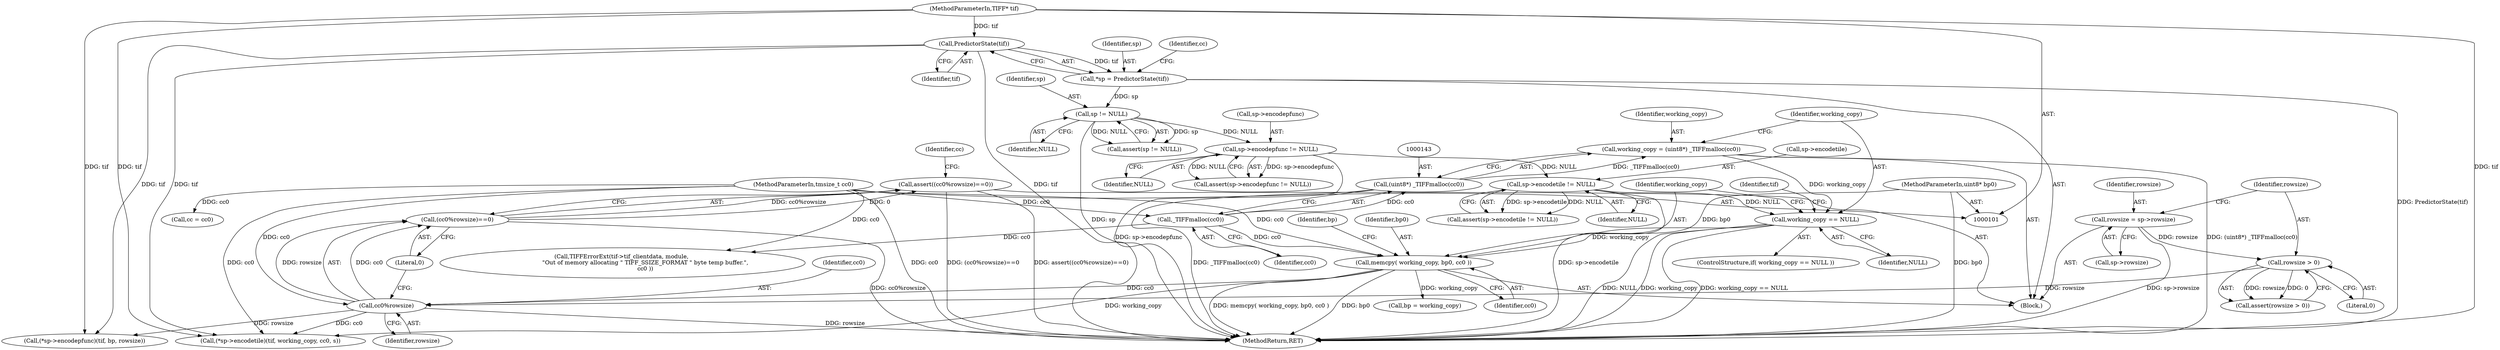 digraph "0_libtiff_3ca657a8793dd011bf869695d72ad31c779c3cc1_2@API" {
"1000176" [label="(Call,assert((cc0%rowsize)==0))"];
"1000177" [label="(Call,(cc0%rowsize)==0)"];
"1000178" [label="(Call,cc0%rowsize)"];
"1000160" [label="(Call,memcpy( working_copy, bp0, cc0 ))"];
"1000147" [label="(Call,working_copy == NULL)"];
"1000140" [label="(Call,working_copy = (uint8*) _TIFFmalloc(cc0))"];
"1000142" [label="(Call,(uint8*) _TIFFmalloc(cc0))"];
"1000144" [label="(Call,_TIFFmalloc(cc0))"];
"1000104" [label="(MethodParameterIn,tmsize_t cc0)"];
"1000135" [label="(Call,sp->encodetile != NULL)"];
"1000129" [label="(Call,sp->encodepfunc != NULL)"];
"1000125" [label="(Call,sp != NULL)"];
"1000112" [label="(Call,*sp = PredictorState(tif))"];
"1000114" [label="(Call,PredictorState(tif))"];
"1000102" [label="(MethodParameterIn,TIFF* tif)"];
"1000103" [label="(MethodParameterIn,uint8* bp0)"];
"1000173" [label="(Call,rowsize > 0)"];
"1000167" [label="(Call,rowsize = sp->rowsize)"];
"1000139" [label="(Identifier,NULL)"];
"1000126" [label="(Identifier,sp)"];
"1000175" [label="(Literal,0)"];
"1000128" [label="(Call,assert(sp->encodepfunc != NULL))"];
"1000151" [label="(Call,TIFFErrorExt(tif->tif_clientdata, module, \n                         \"Out of memory allocating \" TIFF_SSIZE_FORMAT \" byte temp buffer.\",\n                         cc0 ))"];
"1000177" [label="(Call,(cc0%rowsize)==0)"];
"1000130" [label="(Call,sp->encodepfunc)"];
"1000167" [label="(Call,rowsize = sp->rowsize)"];
"1000180" [label="(Identifier,rowsize)"];
"1000104" [label="(MethodParameterIn,tmsize_t cc0)"];
"1000141" [label="(Identifier,working_copy)"];
"1000140" [label="(Call,working_copy = (uint8*) _TIFFmalloc(cc0))"];
"1000165" [label="(Identifier,bp)"];
"1000113" [label="(Identifier,sp)"];
"1000184" [label="(Identifier,cc)"];
"1000161" [label="(Identifier,working_copy)"];
"1000142" [label="(Call,(uint8*) _TIFFmalloc(cc0))"];
"1000164" [label="(Call,bp = working_copy)"];
"1000118" [label="(Call,cc = cc0)"];
"1000136" [label="(Call,sp->encodetile)"];
"1000148" [label="(Identifier,working_copy)"];
"1000160" [label="(Call,memcpy( working_copy, bp0, cc0 ))"];
"1000147" [label="(Call,working_copy == NULL)"];
"1000135" [label="(Call,sp->encodetile != NULL)"];
"1000119" [label="(Identifier,cc)"];
"1000169" [label="(Call,sp->rowsize)"];
"1000146" [label="(ControlStructure,if( working_copy == NULL ))"];
"1000124" [label="(Call,assert(sp != NULL))"];
"1000129" [label="(Call,sp->encodepfunc != NULL)"];
"1000178" [label="(Call,cc0%rowsize)"];
"1000153" [label="(Identifier,tif)"];
"1000133" [label="(Identifier,NULL)"];
"1000187" [label="(Call,(*sp->encodepfunc)(tif, bp, rowsize))"];
"1000162" [label="(Identifier,bp0)"];
"1000125" [label="(Call,sp != NULL)"];
"1000127" [label="(Identifier,NULL)"];
"1000112" [label="(Call,*sp = PredictorState(tif))"];
"1000168" [label="(Identifier,rowsize)"];
"1000103" [label="(MethodParameterIn,uint8* bp0)"];
"1000163" [label="(Identifier,cc0)"];
"1000106" [label="(Block,)"];
"1000102" [label="(MethodParameterIn,TIFF* tif)"];
"1000149" [label="(Identifier,NULL)"];
"1000115" [label="(Identifier,tif)"];
"1000179" [label="(Identifier,cc0)"];
"1000176" [label="(Call,assert((cc0%rowsize)==0))"];
"1000134" [label="(Call,assert(sp->encodetile != NULL))"];
"1000114" [label="(Call,PredictorState(tif))"];
"1000174" [label="(Identifier,rowsize)"];
"1000173" [label="(Call,rowsize > 0)"];
"1000145" [label="(Identifier,cc0)"];
"1000172" [label="(Call,assert(rowsize > 0))"];
"1000208" [label="(MethodReturn,RET)"];
"1000199" [label="(Call,(*sp->encodetile)(tif, working_copy, cc0, s))"];
"1000181" [label="(Literal,0)"];
"1000144" [label="(Call,_TIFFmalloc(cc0))"];
"1000176" -> "1000106"  [label="AST: "];
"1000176" -> "1000177"  [label="CFG: "];
"1000177" -> "1000176"  [label="AST: "];
"1000184" -> "1000176"  [label="CFG: "];
"1000176" -> "1000208"  [label="DDG: (cc0%rowsize)==0"];
"1000176" -> "1000208"  [label="DDG: assert((cc0%rowsize)==0)"];
"1000177" -> "1000176"  [label="DDG: cc0%rowsize"];
"1000177" -> "1000176"  [label="DDG: 0"];
"1000177" -> "1000181"  [label="CFG: "];
"1000178" -> "1000177"  [label="AST: "];
"1000181" -> "1000177"  [label="AST: "];
"1000177" -> "1000208"  [label="DDG: cc0%rowsize"];
"1000178" -> "1000177"  [label="DDG: cc0"];
"1000178" -> "1000177"  [label="DDG: rowsize"];
"1000178" -> "1000180"  [label="CFG: "];
"1000179" -> "1000178"  [label="AST: "];
"1000180" -> "1000178"  [label="AST: "];
"1000181" -> "1000178"  [label="CFG: "];
"1000178" -> "1000208"  [label="DDG: rowsize"];
"1000160" -> "1000178"  [label="DDG: cc0"];
"1000104" -> "1000178"  [label="DDG: cc0"];
"1000173" -> "1000178"  [label="DDG: rowsize"];
"1000178" -> "1000187"  [label="DDG: rowsize"];
"1000178" -> "1000199"  [label="DDG: cc0"];
"1000160" -> "1000106"  [label="AST: "];
"1000160" -> "1000163"  [label="CFG: "];
"1000161" -> "1000160"  [label="AST: "];
"1000162" -> "1000160"  [label="AST: "];
"1000163" -> "1000160"  [label="AST: "];
"1000165" -> "1000160"  [label="CFG: "];
"1000160" -> "1000208"  [label="DDG: memcpy( working_copy, bp0, cc0 )"];
"1000160" -> "1000208"  [label="DDG: bp0"];
"1000147" -> "1000160"  [label="DDG: working_copy"];
"1000103" -> "1000160"  [label="DDG: bp0"];
"1000144" -> "1000160"  [label="DDG: cc0"];
"1000104" -> "1000160"  [label="DDG: cc0"];
"1000160" -> "1000164"  [label="DDG: working_copy"];
"1000160" -> "1000199"  [label="DDG: working_copy"];
"1000147" -> "1000146"  [label="AST: "];
"1000147" -> "1000149"  [label="CFG: "];
"1000148" -> "1000147"  [label="AST: "];
"1000149" -> "1000147"  [label="AST: "];
"1000153" -> "1000147"  [label="CFG: "];
"1000161" -> "1000147"  [label="CFG: "];
"1000147" -> "1000208"  [label="DDG: NULL"];
"1000147" -> "1000208"  [label="DDG: working_copy"];
"1000147" -> "1000208"  [label="DDG: working_copy == NULL"];
"1000140" -> "1000147"  [label="DDG: working_copy"];
"1000135" -> "1000147"  [label="DDG: NULL"];
"1000140" -> "1000106"  [label="AST: "];
"1000140" -> "1000142"  [label="CFG: "];
"1000141" -> "1000140"  [label="AST: "];
"1000142" -> "1000140"  [label="AST: "];
"1000148" -> "1000140"  [label="CFG: "];
"1000140" -> "1000208"  [label="DDG: (uint8*) _TIFFmalloc(cc0)"];
"1000142" -> "1000140"  [label="DDG: _TIFFmalloc(cc0)"];
"1000142" -> "1000144"  [label="CFG: "];
"1000143" -> "1000142"  [label="AST: "];
"1000144" -> "1000142"  [label="AST: "];
"1000142" -> "1000208"  [label="DDG: _TIFFmalloc(cc0)"];
"1000144" -> "1000142"  [label="DDG: cc0"];
"1000144" -> "1000145"  [label="CFG: "];
"1000145" -> "1000144"  [label="AST: "];
"1000104" -> "1000144"  [label="DDG: cc0"];
"1000144" -> "1000151"  [label="DDG: cc0"];
"1000104" -> "1000101"  [label="AST: "];
"1000104" -> "1000208"  [label="DDG: cc0"];
"1000104" -> "1000118"  [label="DDG: cc0"];
"1000104" -> "1000151"  [label="DDG: cc0"];
"1000104" -> "1000199"  [label="DDG: cc0"];
"1000135" -> "1000134"  [label="AST: "];
"1000135" -> "1000139"  [label="CFG: "];
"1000136" -> "1000135"  [label="AST: "];
"1000139" -> "1000135"  [label="AST: "];
"1000134" -> "1000135"  [label="CFG: "];
"1000135" -> "1000208"  [label="DDG: sp->encodetile"];
"1000135" -> "1000134"  [label="DDG: sp->encodetile"];
"1000135" -> "1000134"  [label="DDG: NULL"];
"1000129" -> "1000135"  [label="DDG: NULL"];
"1000129" -> "1000128"  [label="AST: "];
"1000129" -> "1000133"  [label="CFG: "];
"1000130" -> "1000129"  [label="AST: "];
"1000133" -> "1000129"  [label="AST: "];
"1000128" -> "1000129"  [label="CFG: "];
"1000129" -> "1000208"  [label="DDG: sp->encodepfunc"];
"1000129" -> "1000128"  [label="DDG: sp->encodepfunc"];
"1000129" -> "1000128"  [label="DDG: NULL"];
"1000125" -> "1000129"  [label="DDG: NULL"];
"1000125" -> "1000124"  [label="AST: "];
"1000125" -> "1000127"  [label="CFG: "];
"1000126" -> "1000125"  [label="AST: "];
"1000127" -> "1000125"  [label="AST: "];
"1000124" -> "1000125"  [label="CFG: "];
"1000125" -> "1000208"  [label="DDG: sp"];
"1000125" -> "1000124"  [label="DDG: sp"];
"1000125" -> "1000124"  [label="DDG: NULL"];
"1000112" -> "1000125"  [label="DDG: sp"];
"1000112" -> "1000106"  [label="AST: "];
"1000112" -> "1000114"  [label="CFG: "];
"1000113" -> "1000112"  [label="AST: "];
"1000114" -> "1000112"  [label="AST: "];
"1000119" -> "1000112"  [label="CFG: "];
"1000112" -> "1000208"  [label="DDG: PredictorState(tif)"];
"1000114" -> "1000112"  [label="DDG: tif"];
"1000114" -> "1000115"  [label="CFG: "];
"1000115" -> "1000114"  [label="AST: "];
"1000114" -> "1000208"  [label="DDG: tif"];
"1000102" -> "1000114"  [label="DDG: tif"];
"1000114" -> "1000187"  [label="DDG: tif"];
"1000114" -> "1000199"  [label="DDG: tif"];
"1000102" -> "1000101"  [label="AST: "];
"1000102" -> "1000208"  [label="DDG: tif"];
"1000102" -> "1000187"  [label="DDG: tif"];
"1000102" -> "1000199"  [label="DDG: tif"];
"1000103" -> "1000101"  [label="AST: "];
"1000103" -> "1000208"  [label="DDG: bp0"];
"1000173" -> "1000172"  [label="AST: "];
"1000173" -> "1000175"  [label="CFG: "];
"1000174" -> "1000173"  [label="AST: "];
"1000175" -> "1000173"  [label="AST: "];
"1000172" -> "1000173"  [label="CFG: "];
"1000173" -> "1000172"  [label="DDG: rowsize"];
"1000173" -> "1000172"  [label="DDG: 0"];
"1000167" -> "1000173"  [label="DDG: rowsize"];
"1000167" -> "1000106"  [label="AST: "];
"1000167" -> "1000169"  [label="CFG: "];
"1000168" -> "1000167"  [label="AST: "];
"1000169" -> "1000167"  [label="AST: "];
"1000174" -> "1000167"  [label="CFG: "];
"1000167" -> "1000208"  [label="DDG: sp->rowsize"];
}
